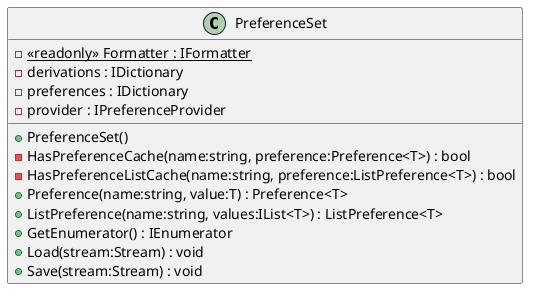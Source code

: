 @startuml
class PreferenceSet {
    - {static} <<readonly>> Formatter : IFormatter
    - derivations : IDictionary
    - preferences : IDictionary
    - provider : IPreferenceProvider
    + PreferenceSet()
    - HasPreferenceCache(name:string, preference:Preference<T>) : bool
    - HasPreferenceListCache(name:string, preference:ListPreference<T>) : bool
    + Preference(name:string, value:T) : Preference<T>
    + ListPreference(name:string, values:IList<T>) : ListPreference<T>
    + GetEnumerator() : IEnumerator
    + Load(stream:Stream) : void
    + Save(stream:Stream) : void
}
@enduml

